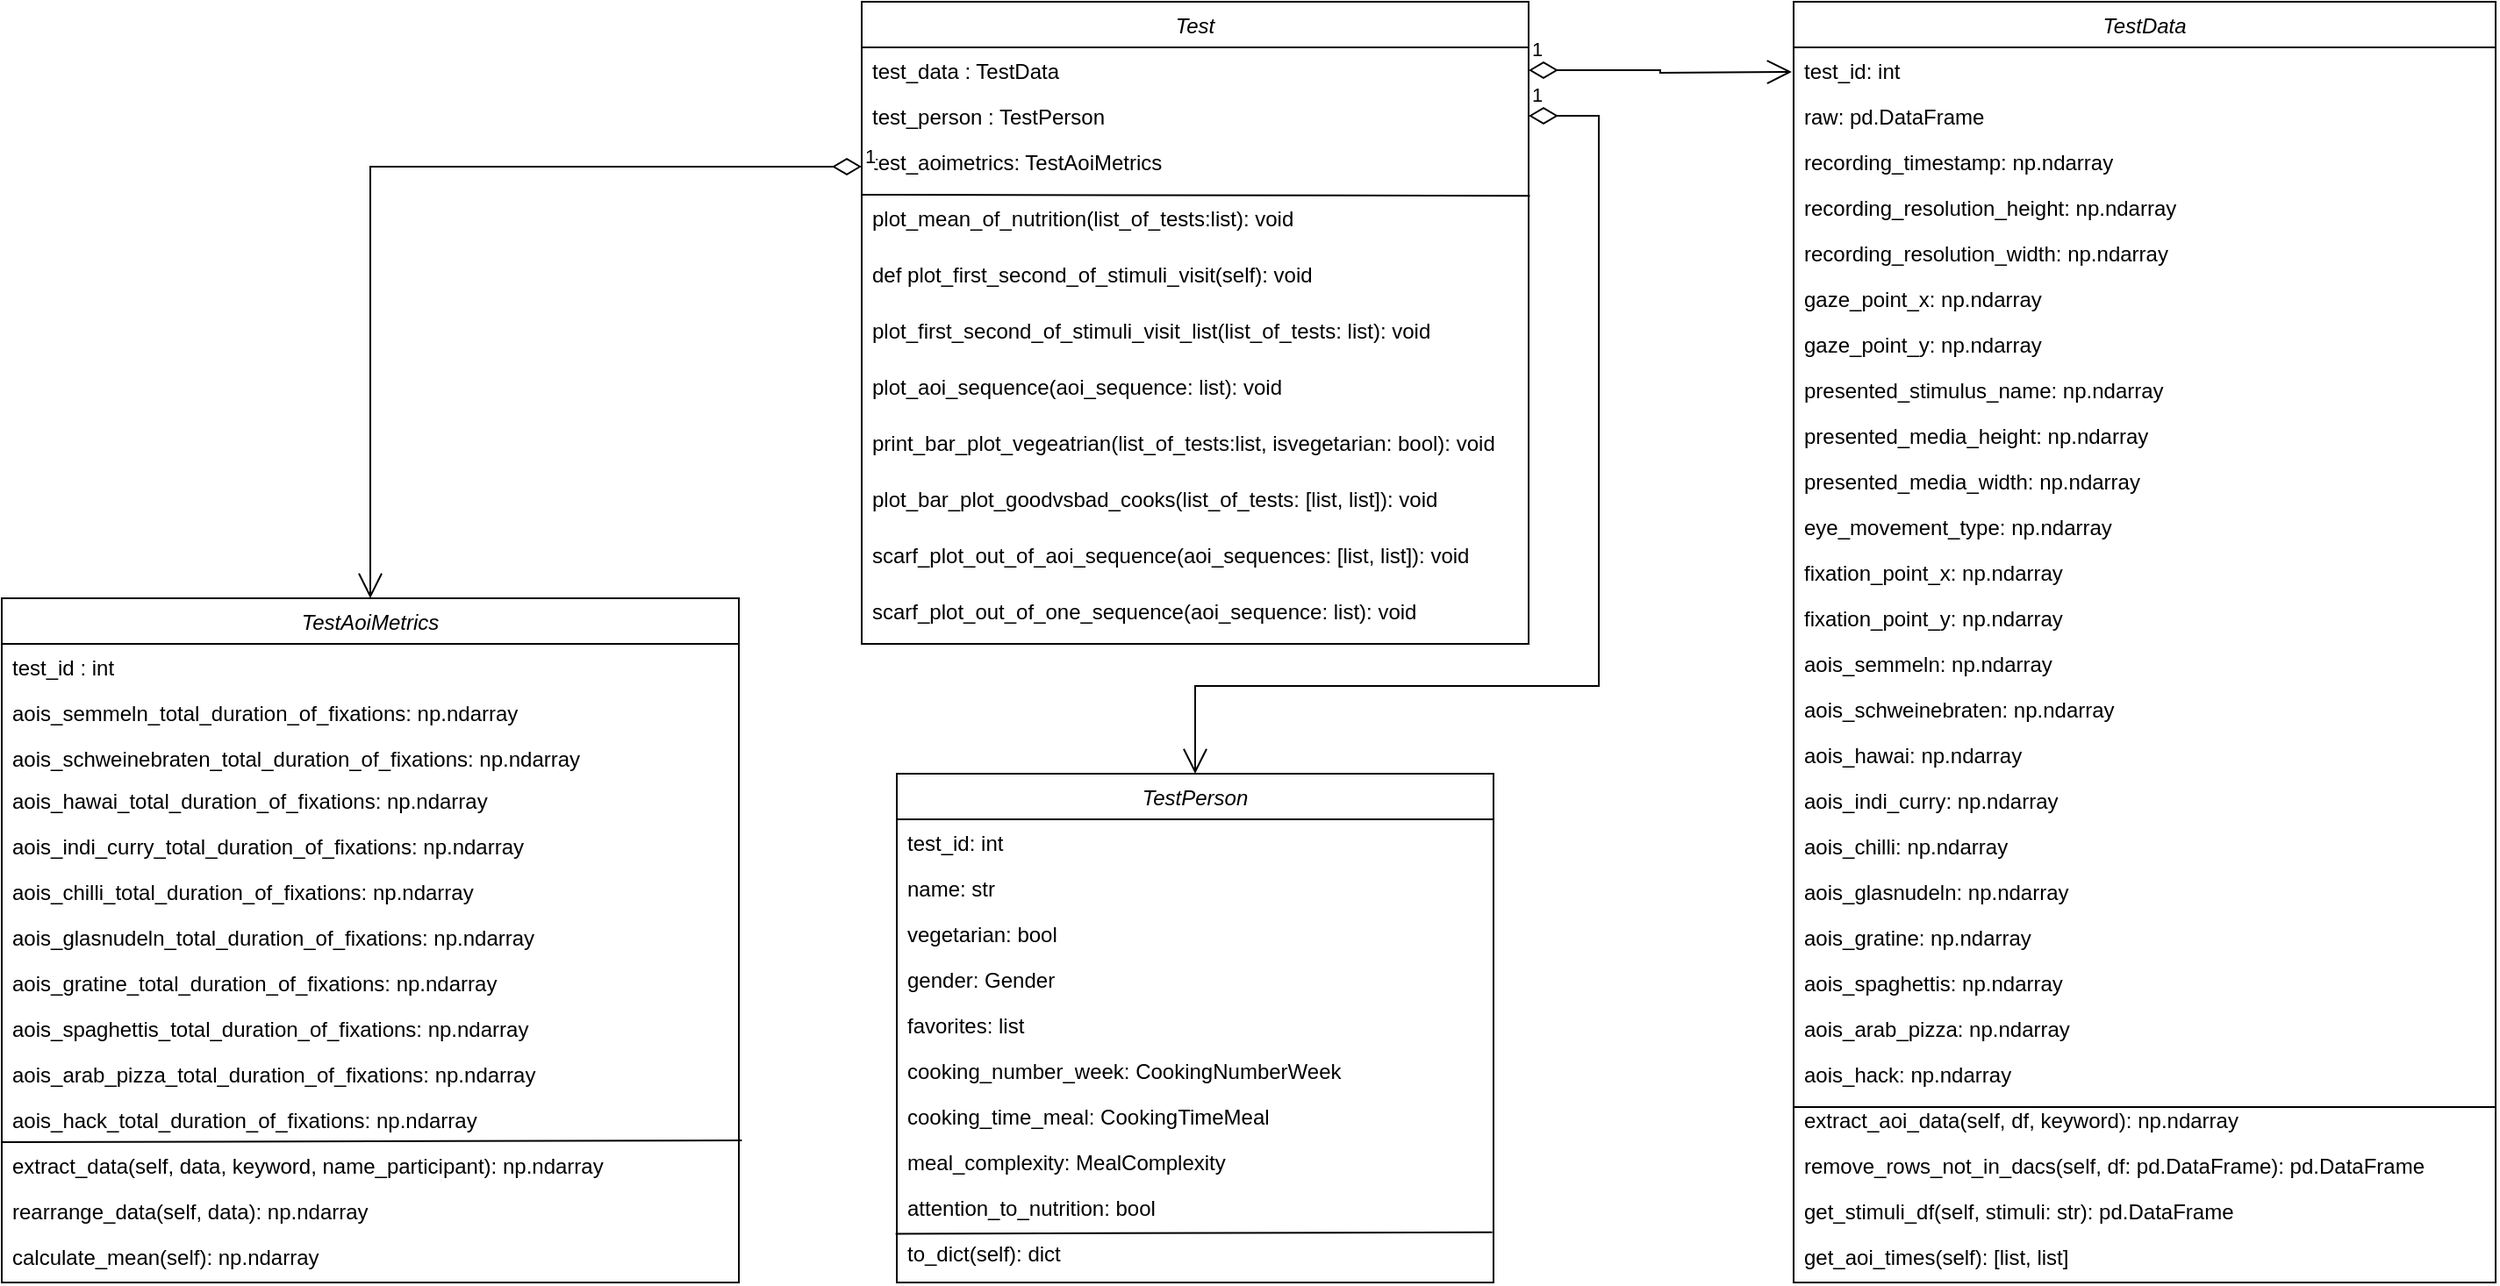 <mxfile version="22.1.2" type="device">
  <diagram id="C5RBs43oDa-KdzZeNtuy" name="Page-1">
    <mxGraphModel dx="1884" dy="1102" grid="1" gridSize="10" guides="1" tooltips="1" connect="1" arrows="1" fold="1" page="1" pageScale="1" pageWidth="827" pageHeight="1169" math="0" shadow="0">
      <root>
        <mxCell id="WIyWlLk6GJQsqaUBKTNV-0" />
        <mxCell id="WIyWlLk6GJQsqaUBKTNV-1" parent="WIyWlLk6GJQsqaUBKTNV-0" />
        <mxCell id="zkfFHV4jXpPFQw0GAbJ--0" value="TestPerson" style="swimlane;fontStyle=2;align=center;verticalAlign=top;childLayout=stackLayout;horizontal=1;startSize=26;horizontalStack=0;resizeParent=1;resizeLast=0;collapsible=1;marginBottom=0;rounded=0;shadow=0;strokeWidth=1;" parent="WIyWlLk6GJQsqaUBKTNV-1" vertex="1">
          <mxGeometry x="730" y="770" width="340" height="290" as="geometry">
            <mxRectangle x="230" y="140" width="160" height="26" as="alternateBounds" />
          </mxGeometry>
        </mxCell>
        <mxCell id="zkfFHV4jXpPFQw0GAbJ--1" value="test_id: int" style="text;align=left;verticalAlign=top;spacingLeft=4;spacingRight=4;overflow=hidden;rotatable=0;points=[[0,0.5],[1,0.5]];portConstraint=eastwest;" parent="zkfFHV4jXpPFQw0GAbJ--0" vertex="1">
          <mxGeometry y="26" width="340" height="26" as="geometry" />
        </mxCell>
        <mxCell id="ecGh7GYizTDg0ABcaIq8-1" value="name: str" style="text;align=left;verticalAlign=top;spacingLeft=4;spacingRight=4;overflow=hidden;rotatable=0;points=[[0,0.5],[1,0.5]];portConstraint=eastwest;" parent="zkfFHV4jXpPFQw0GAbJ--0" vertex="1">
          <mxGeometry y="52" width="340" height="26" as="geometry" />
        </mxCell>
        <mxCell id="ecGh7GYizTDg0ABcaIq8-2" value="vegetarian: bool" style="text;align=left;verticalAlign=top;spacingLeft=4;spacingRight=4;overflow=hidden;rotatable=0;points=[[0,0.5],[1,0.5]];portConstraint=eastwest;" parent="zkfFHV4jXpPFQw0GAbJ--0" vertex="1">
          <mxGeometry y="78" width="340" height="26" as="geometry" />
        </mxCell>
        <mxCell id="ecGh7GYizTDg0ABcaIq8-3" value="gender: Gender" style="text;align=left;verticalAlign=top;spacingLeft=4;spacingRight=4;overflow=hidden;rotatable=0;points=[[0,0.5],[1,0.5]];portConstraint=eastwest;" parent="zkfFHV4jXpPFQw0GAbJ--0" vertex="1">
          <mxGeometry y="104" width="340" height="26" as="geometry" />
        </mxCell>
        <mxCell id="ecGh7GYizTDg0ABcaIq8-4" value="favorites: list" style="text;align=left;verticalAlign=top;spacingLeft=4;spacingRight=4;overflow=hidden;rotatable=0;points=[[0,0.5],[1,0.5]];portConstraint=eastwest;" parent="zkfFHV4jXpPFQw0GAbJ--0" vertex="1">
          <mxGeometry y="130" width="340" height="26" as="geometry" />
        </mxCell>
        <mxCell id="ecGh7GYizTDg0ABcaIq8-5" value="cooking_number_week: CookingNumberWeek" style="text;align=left;verticalAlign=top;spacingLeft=4;spacingRight=4;overflow=hidden;rotatable=0;points=[[0,0.5],[1,0.5]];portConstraint=eastwest;" parent="zkfFHV4jXpPFQw0GAbJ--0" vertex="1">
          <mxGeometry y="156" width="340" height="26" as="geometry" />
        </mxCell>
        <mxCell id="ecGh7GYizTDg0ABcaIq8-6" value="cooking_time_meal: CookingTimeMeal" style="text;align=left;verticalAlign=top;spacingLeft=4;spacingRight=4;overflow=hidden;rotatable=0;points=[[0,0.5],[1,0.5]];portConstraint=eastwest;" parent="zkfFHV4jXpPFQw0GAbJ--0" vertex="1">
          <mxGeometry y="182" width="340" height="26" as="geometry" />
        </mxCell>
        <mxCell id="ecGh7GYizTDg0ABcaIq8-7" value="meal_complexity: MealComplexity" style="text;align=left;verticalAlign=top;spacingLeft=4;spacingRight=4;overflow=hidden;rotatable=0;points=[[0,0.5],[1,0.5]];portConstraint=eastwest;" parent="zkfFHV4jXpPFQw0GAbJ--0" vertex="1">
          <mxGeometry y="208" width="340" height="26" as="geometry" />
        </mxCell>
        <mxCell id="ecGh7GYizTDg0ABcaIq8-8" value="attention_to_nutrition: bool" style="text;align=left;verticalAlign=top;spacingLeft=4;spacingRight=4;overflow=hidden;rotatable=0;points=[[0,0.5],[1,0.5]];portConstraint=eastwest;" parent="zkfFHV4jXpPFQw0GAbJ--0" vertex="1">
          <mxGeometry y="234" width="340" height="26" as="geometry" />
        </mxCell>
        <mxCell id="YYbdCGQES2DhWUj80TAc-21" value="" style="endArrow=none;html=1;rounded=0;exitX=-0.002;exitY=1.085;exitDx=0;exitDy=0;exitPerimeter=0;entryX=0.998;entryY=1.054;entryDx=0;entryDy=0;entryPerimeter=0;" edge="1" parent="zkfFHV4jXpPFQw0GAbJ--0" source="ecGh7GYizTDg0ABcaIq8-8" target="ecGh7GYizTDg0ABcaIq8-8">
          <mxGeometry width="50" height="50" relative="1" as="geometry">
            <mxPoint x="430" y="280" as="sourcePoint" />
            <mxPoint x="480" y="230" as="targetPoint" />
          </mxGeometry>
        </mxCell>
        <mxCell id="YYbdCGQES2DhWUj80TAc-22" value="to_dict(self): dict" style="text;align=left;verticalAlign=top;spacingLeft=4;spacingRight=4;overflow=hidden;rotatable=0;points=[[0,0.5],[1,0.5]];portConstraint=eastwest;" vertex="1" parent="zkfFHV4jXpPFQw0GAbJ--0">
          <mxGeometry y="260" width="340" height="26" as="geometry" />
        </mxCell>
        <mxCell id="ecGh7GYizTDg0ABcaIq8-10" value="TestData" style="swimlane;fontStyle=2;align=center;verticalAlign=top;childLayout=stackLayout;horizontal=1;startSize=26;horizontalStack=0;resizeParent=1;resizeLast=0;collapsible=1;marginBottom=0;rounded=0;shadow=0;strokeWidth=1;" parent="WIyWlLk6GJQsqaUBKTNV-1" vertex="1">
          <mxGeometry x="1241" y="330" width="400" height="730" as="geometry">
            <mxRectangle x="230" y="140" width="160" height="26" as="alternateBounds" />
          </mxGeometry>
        </mxCell>
        <mxCell id="ecGh7GYizTDg0ABcaIq8-12" value="test_id: int" style="text;align=left;verticalAlign=top;spacingLeft=4;spacingRight=4;overflow=hidden;rotatable=0;points=[[0,0.5],[1,0.5]];portConstraint=eastwest;" parent="ecGh7GYizTDg0ABcaIq8-10" vertex="1">
          <mxGeometry y="26" width="400" height="26" as="geometry" />
        </mxCell>
        <mxCell id="ecGh7GYizTDg0ABcaIq8-11" value="raw: pd.DataFrame" style="text;align=left;verticalAlign=top;spacingLeft=4;spacingRight=4;overflow=hidden;rotatable=0;points=[[0,0.5],[1,0.5]];portConstraint=eastwest;" parent="ecGh7GYizTDg0ABcaIq8-10" vertex="1">
          <mxGeometry y="52" width="400" height="26" as="geometry" />
        </mxCell>
        <mxCell id="ecGh7GYizTDg0ABcaIq8-14" value="recording_timestamp: np.ndarray" style="text;align=left;verticalAlign=top;spacingLeft=4;spacingRight=4;overflow=hidden;rotatable=0;points=[[0,0.5],[1,0.5]];portConstraint=eastwest;" parent="ecGh7GYizTDg0ABcaIq8-10" vertex="1">
          <mxGeometry y="78" width="400" height="26" as="geometry" />
        </mxCell>
        <mxCell id="YYbdCGQES2DhWUj80TAc-36" value="recording_resolution_height: np.ndarray" style="text;align=left;verticalAlign=top;spacingLeft=4;spacingRight=4;overflow=hidden;rotatable=0;points=[[0,0.5],[1,0.5]];portConstraint=eastwest;" vertex="1" parent="ecGh7GYizTDg0ABcaIq8-10">
          <mxGeometry y="104" width="400" height="26" as="geometry" />
        </mxCell>
        <mxCell id="YYbdCGQES2DhWUj80TAc-37" value="recording_resolution_width: np.ndarray" style="text;align=left;verticalAlign=top;spacingLeft=4;spacingRight=4;overflow=hidden;rotatable=0;points=[[0,0.5],[1,0.5]];portConstraint=eastwest;" vertex="1" parent="ecGh7GYizTDg0ABcaIq8-10">
          <mxGeometry y="130" width="400" height="26" as="geometry" />
        </mxCell>
        <mxCell id="ecGh7GYizTDg0ABcaIq8-13" value="gaze_point_x: np.ndarray" style="text;align=left;verticalAlign=top;spacingLeft=4;spacingRight=4;overflow=hidden;rotatable=0;points=[[0,0.5],[1,0.5]];portConstraint=eastwest;" parent="ecGh7GYizTDg0ABcaIq8-10" vertex="1">
          <mxGeometry y="156" width="400" height="26" as="geometry" />
        </mxCell>
        <mxCell id="YYbdCGQES2DhWUj80TAc-38" value="gaze_point_y: np.ndarray" style="text;align=left;verticalAlign=top;spacingLeft=4;spacingRight=4;overflow=hidden;rotatable=0;points=[[0,0.5],[1,0.5]];portConstraint=eastwest;" vertex="1" parent="ecGh7GYizTDg0ABcaIq8-10">
          <mxGeometry y="182" width="400" height="26" as="geometry" />
        </mxCell>
        <mxCell id="YYbdCGQES2DhWUj80TAc-39" value="presented_stimulus_name: np.ndarray" style="text;align=left;verticalAlign=top;spacingLeft=4;spacingRight=4;overflow=hidden;rotatable=0;points=[[0,0.5],[1,0.5]];portConstraint=eastwest;" vertex="1" parent="ecGh7GYizTDg0ABcaIq8-10">
          <mxGeometry y="208" width="400" height="26" as="geometry" />
        </mxCell>
        <mxCell id="YYbdCGQES2DhWUj80TAc-40" value="presented_media_height: np.ndarray" style="text;align=left;verticalAlign=top;spacingLeft=4;spacingRight=4;overflow=hidden;rotatable=0;points=[[0,0.5],[1,0.5]];portConstraint=eastwest;" vertex="1" parent="ecGh7GYizTDg0ABcaIq8-10">
          <mxGeometry y="234" width="400" height="26" as="geometry" />
        </mxCell>
        <mxCell id="YYbdCGQES2DhWUj80TAc-41" value="presented_media_width: np.ndarray" style="text;align=left;verticalAlign=top;spacingLeft=4;spacingRight=4;overflow=hidden;rotatable=0;points=[[0,0.5],[1,0.5]];portConstraint=eastwest;" vertex="1" parent="ecGh7GYizTDg0ABcaIq8-10">
          <mxGeometry y="260" width="400" height="26" as="geometry" />
        </mxCell>
        <mxCell id="YYbdCGQES2DhWUj80TAc-42" value="eye_movement_type: np.ndarray" style="text;align=left;verticalAlign=top;spacingLeft=4;spacingRight=4;overflow=hidden;rotatable=0;points=[[0,0.5],[1,0.5]];portConstraint=eastwest;" vertex="1" parent="ecGh7GYizTDg0ABcaIq8-10">
          <mxGeometry y="286" width="400" height="26" as="geometry" />
        </mxCell>
        <mxCell id="YYbdCGQES2DhWUj80TAc-43" value="fixation_point_x: np.ndarray" style="text;align=left;verticalAlign=top;spacingLeft=4;spacingRight=4;overflow=hidden;rotatable=0;points=[[0,0.5],[1,0.5]];portConstraint=eastwest;" vertex="1" parent="ecGh7GYizTDg0ABcaIq8-10">
          <mxGeometry y="312" width="400" height="26" as="geometry" />
        </mxCell>
        <mxCell id="YYbdCGQES2DhWUj80TAc-44" value="fixation_point_y: np.ndarray" style="text;align=left;verticalAlign=top;spacingLeft=4;spacingRight=4;overflow=hidden;rotatable=0;points=[[0,0.5],[1,0.5]];portConstraint=eastwest;" vertex="1" parent="ecGh7GYizTDg0ABcaIq8-10">
          <mxGeometry y="338" width="400" height="26" as="geometry" />
        </mxCell>
        <mxCell id="YYbdCGQES2DhWUj80TAc-45" value="aois_semmeln: np.ndarray" style="text;align=left;verticalAlign=top;spacingLeft=4;spacingRight=4;overflow=hidden;rotatable=0;points=[[0,0.5],[1,0.5]];portConstraint=eastwest;" vertex="1" parent="ecGh7GYizTDg0ABcaIq8-10">
          <mxGeometry y="364" width="400" height="26" as="geometry" />
        </mxCell>
        <mxCell id="YYbdCGQES2DhWUj80TAc-47" value="aois_schweinebraten: np.ndarray" style="text;align=left;verticalAlign=top;spacingLeft=4;spacingRight=4;overflow=hidden;rotatable=0;points=[[0,0.5],[1,0.5]];portConstraint=eastwest;" vertex="1" parent="ecGh7GYizTDg0ABcaIq8-10">
          <mxGeometry y="390" width="400" height="26" as="geometry" />
        </mxCell>
        <mxCell id="YYbdCGQES2DhWUj80TAc-46" value="aois_hawai: np.ndarray" style="text;align=left;verticalAlign=top;spacingLeft=4;spacingRight=4;overflow=hidden;rotatable=0;points=[[0,0.5],[1,0.5]];portConstraint=eastwest;" vertex="1" parent="ecGh7GYizTDg0ABcaIq8-10">
          <mxGeometry y="416" width="400" height="26" as="geometry" />
        </mxCell>
        <mxCell id="YYbdCGQES2DhWUj80TAc-48" value="aois_indi_curry: np.ndarray" style="text;align=left;verticalAlign=top;spacingLeft=4;spacingRight=4;overflow=hidden;rotatable=0;points=[[0,0.5],[1,0.5]];portConstraint=eastwest;" vertex="1" parent="ecGh7GYizTDg0ABcaIq8-10">
          <mxGeometry y="442" width="400" height="26" as="geometry" />
        </mxCell>
        <mxCell id="YYbdCGQES2DhWUj80TAc-49" value="aois_chilli: np.ndarray" style="text;align=left;verticalAlign=top;spacingLeft=4;spacingRight=4;overflow=hidden;rotatable=0;points=[[0,0.5],[1,0.5]];portConstraint=eastwest;" vertex="1" parent="ecGh7GYizTDg0ABcaIq8-10">
          <mxGeometry y="468" width="400" height="26" as="geometry" />
        </mxCell>
        <mxCell id="YYbdCGQES2DhWUj80TAc-50" value="aois_glasnudeln: np.ndarray" style="text;align=left;verticalAlign=top;spacingLeft=4;spacingRight=4;overflow=hidden;rotatable=0;points=[[0,0.5],[1,0.5]];portConstraint=eastwest;" vertex="1" parent="ecGh7GYizTDg0ABcaIq8-10">
          <mxGeometry y="494" width="400" height="26" as="geometry" />
        </mxCell>
        <mxCell id="YYbdCGQES2DhWUj80TAc-51" value="aois_gratine: np.ndarray" style="text;align=left;verticalAlign=top;spacingLeft=4;spacingRight=4;overflow=hidden;rotatable=0;points=[[0,0.5],[1,0.5]];portConstraint=eastwest;" vertex="1" parent="ecGh7GYizTDg0ABcaIq8-10">
          <mxGeometry y="520" width="400" height="26" as="geometry" />
        </mxCell>
        <mxCell id="YYbdCGQES2DhWUj80TAc-52" value="aois_spaghettis: np.ndarray" style="text;align=left;verticalAlign=top;spacingLeft=4;spacingRight=4;overflow=hidden;rotatable=0;points=[[0,0.5],[1,0.5]];portConstraint=eastwest;" vertex="1" parent="ecGh7GYizTDg0ABcaIq8-10">
          <mxGeometry y="546" width="400" height="26" as="geometry" />
        </mxCell>
        <mxCell id="YYbdCGQES2DhWUj80TAc-55" value="" style="endArrow=none;html=1;rounded=0;" edge="1" parent="ecGh7GYizTDg0ABcaIq8-10">
          <mxGeometry width="50" height="50" relative="1" as="geometry">
            <mxPoint y="630" as="sourcePoint" />
            <mxPoint x="350" y="630" as="targetPoint" />
          </mxGeometry>
        </mxCell>
        <mxCell id="YYbdCGQES2DhWUj80TAc-60" value="" style="endArrow=none;html=1;rounded=0;entryX=1;entryY=0.231;entryDx=0;entryDy=0;entryPerimeter=0;" edge="1" parent="ecGh7GYizTDg0ABcaIq8-10" target="YYbdCGQES2DhWUj80TAc-56">
          <mxGeometry width="50" height="50" relative="1" as="geometry">
            <mxPoint y="630" as="sourcePoint" />
            <mxPoint x="50" y="580" as="targetPoint" />
          </mxGeometry>
        </mxCell>
        <mxCell id="YYbdCGQES2DhWUj80TAc-53" value="aois_arab_pizza: np.ndarray" style="text;align=left;verticalAlign=top;spacingLeft=4;spacingRight=4;overflow=hidden;rotatable=0;points=[[0,0.5],[1,0.5]];portConstraint=eastwest;" vertex="1" parent="ecGh7GYizTDg0ABcaIq8-10">
          <mxGeometry y="572" width="400" height="26" as="geometry" />
        </mxCell>
        <mxCell id="YYbdCGQES2DhWUj80TAc-54" value="aois_hack: np.ndarray" style="text;align=left;verticalAlign=top;spacingLeft=4;spacingRight=4;overflow=hidden;rotatable=0;points=[[0,0.5],[1,0.5]];portConstraint=eastwest;" vertex="1" parent="ecGh7GYizTDg0ABcaIq8-10">
          <mxGeometry y="598" width="400" height="26" as="geometry" />
        </mxCell>
        <mxCell id="YYbdCGQES2DhWUj80TAc-56" value="extract_aoi_data(self, df, keyword): np.ndarray" style="text;align=left;verticalAlign=top;spacingLeft=4;spacingRight=4;overflow=hidden;rotatable=0;points=[[0,0.5],[1,0.5]];portConstraint=eastwest;" vertex="1" parent="ecGh7GYizTDg0ABcaIq8-10">
          <mxGeometry y="624" width="400" height="26" as="geometry" />
        </mxCell>
        <mxCell id="YYbdCGQES2DhWUj80TAc-58" value="remove_rows_not_in_dacs(self, df: pd.DataFrame): pd.DataFrame" style="text;align=left;verticalAlign=top;spacingLeft=4;spacingRight=4;overflow=hidden;rotatable=0;points=[[0,0.5],[1,0.5]];portConstraint=eastwest;" vertex="1" parent="ecGh7GYizTDg0ABcaIq8-10">
          <mxGeometry y="650" width="400" height="26" as="geometry" />
        </mxCell>
        <mxCell id="YYbdCGQES2DhWUj80TAc-57" value="get_stimuli_df(self, stimuli: str): pd.DataFrame" style="text;align=left;verticalAlign=top;spacingLeft=4;spacingRight=4;overflow=hidden;rotatable=0;points=[[0,0.5],[1,0.5]];portConstraint=eastwest;" vertex="1" parent="ecGh7GYizTDg0ABcaIq8-10">
          <mxGeometry y="676" width="400" height="26" as="geometry" />
        </mxCell>
        <mxCell id="YYbdCGQES2DhWUj80TAc-59" value="get_aoi_times(self): [list, list]" style="text;align=left;verticalAlign=top;spacingLeft=4;spacingRight=4;overflow=hidden;rotatable=0;points=[[0,0.5],[1,0.5]];portConstraint=eastwest;" vertex="1" parent="ecGh7GYizTDg0ABcaIq8-10">
          <mxGeometry y="702" width="400" height="26" as="geometry" />
        </mxCell>
        <mxCell id="ecGh7GYizTDg0ABcaIq8-32" value="Test" style="swimlane;fontStyle=2;align=center;verticalAlign=top;childLayout=stackLayout;horizontal=1;startSize=26;horizontalStack=0;resizeParent=1;resizeLast=0;collapsible=1;marginBottom=0;rounded=0;shadow=0;strokeWidth=1;" parent="WIyWlLk6GJQsqaUBKTNV-1" vertex="1">
          <mxGeometry x="710" y="330" width="380" height="366" as="geometry">
            <mxRectangle x="230" y="140" width="160" height="26" as="alternateBounds" />
          </mxGeometry>
        </mxCell>
        <mxCell id="YYbdCGQES2DhWUj80TAc-26" value="" style="endArrow=none;html=1;rounded=0;entryX=1.002;entryY=1.019;entryDx=0;entryDy=0;entryPerimeter=0;" edge="1" parent="ecGh7GYizTDg0ABcaIq8-32" target="ecGh7GYizTDg0ABcaIq8-34">
          <mxGeometry width="50" height="50" relative="1" as="geometry">
            <mxPoint y="110" as="sourcePoint" />
            <mxPoint x="50" y="60" as="targetPoint" />
          </mxGeometry>
        </mxCell>
        <mxCell id="ecGh7GYizTDg0ABcaIq8-38" value="test_data : TestData" style="text;align=left;verticalAlign=top;spacingLeft=4;spacingRight=4;overflow=hidden;rotatable=0;points=[[0,0.5],[1,0.5]];portConstraint=eastwest;" parent="ecGh7GYizTDg0ABcaIq8-32" vertex="1">
          <mxGeometry y="26" width="380" height="26" as="geometry" />
        </mxCell>
        <mxCell id="YYbdCGQES2DhWUj80TAc-64" value="1" style="endArrow=open;html=1;endSize=12;startArrow=diamondThin;startSize=14;startFill=0;edgeStyle=orthogonalEdgeStyle;align=left;verticalAlign=bottom;rounded=0;exitX=1;exitY=0.5;exitDx=0;exitDy=0;" edge="1" parent="ecGh7GYizTDg0ABcaIq8-32" source="ecGh7GYizTDg0ABcaIq8-38">
          <mxGeometry x="-1" y="3" relative="1" as="geometry">
            <mxPoint x="370" y="40" as="sourcePoint" />
            <mxPoint x="530" y="40" as="targetPoint" />
          </mxGeometry>
        </mxCell>
        <mxCell id="ecGh7GYizTDg0ABcaIq8-33" value="test_person : TestPerson" style="text;align=left;verticalAlign=top;spacingLeft=4;spacingRight=4;overflow=hidden;rotatable=0;points=[[0,0.5],[1,0.5]];portConstraint=eastwest;" parent="ecGh7GYizTDg0ABcaIq8-32" vertex="1">
          <mxGeometry y="52" width="380" height="26" as="geometry" />
        </mxCell>
        <mxCell id="ecGh7GYizTDg0ABcaIq8-34" value="test_aoimetrics: TestAoiMetrics" style="text;align=left;verticalAlign=top;spacingLeft=4;spacingRight=4;overflow=hidden;rotatable=0;points=[[0,0.5],[1,0.5]];portConstraint=eastwest;" parent="ecGh7GYizTDg0ABcaIq8-32" vertex="1">
          <mxGeometry y="78" width="380" height="32" as="geometry" />
        </mxCell>
        <mxCell id="YYbdCGQES2DhWUj80TAc-27" value="plot_mean_of_nutrition(list_of_tests:list): void" style="text;align=left;verticalAlign=top;spacingLeft=4;spacingRight=4;overflow=hidden;rotatable=0;points=[[0,0.5],[1,0.5]];portConstraint=eastwest;" vertex="1" parent="ecGh7GYizTDg0ABcaIq8-32">
          <mxGeometry y="110" width="380" height="32" as="geometry" />
        </mxCell>
        <mxCell id="YYbdCGQES2DhWUj80TAc-28" value="def plot_first_second_of_stimuli_visit(self): void" style="text;align=left;verticalAlign=top;spacingLeft=4;spacingRight=4;overflow=hidden;rotatable=0;points=[[0,0.5],[1,0.5]];portConstraint=eastwest;" vertex="1" parent="ecGh7GYizTDg0ABcaIq8-32">
          <mxGeometry y="142" width="380" height="32" as="geometry" />
        </mxCell>
        <mxCell id="YYbdCGQES2DhWUj80TAc-30" value="plot_first_second_of_stimuli_visit_list(list_of_tests: list): void" style="text;align=left;verticalAlign=top;spacingLeft=4;spacingRight=4;overflow=hidden;rotatable=0;points=[[0,0.5],[1,0.5]];portConstraint=eastwest;" vertex="1" parent="ecGh7GYizTDg0ABcaIq8-32">
          <mxGeometry y="174" width="380" height="32" as="geometry" />
        </mxCell>
        <mxCell id="YYbdCGQES2DhWUj80TAc-31" value="plot_aoi_sequence(aoi_sequence: list): void" style="text;align=left;verticalAlign=top;spacingLeft=4;spacingRight=4;overflow=hidden;rotatable=0;points=[[0,0.5],[1,0.5]];portConstraint=eastwest;" vertex="1" parent="ecGh7GYizTDg0ABcaIq8-32">
          <mxGeometry y="206" width="380" height="32" as="geometry" />
        </mxCell>
        <mxCell id="YYbdCGQES2DhWUj80TAc-32" value="print_bar_plot_vegeatrian(list_of_tests:list, isvegetarian: bool): void" style="text;align=left;verticalAlign=top;spacingLeft=4;spacingRight=4;overflow=hidden;rotatable=0;points=[[0,0.5],[1,0.5]];portConstraint=eastwest;" vertex="1" parent="ecGh7GYizTDg0ABcaIq8-32">
          <mxGeometry y="238" width="380" height="32" as="geometry" />
        </mxCell>
        <mxCell id="YYbdCGQES2DhWUj80TAc-33" value="plot_bar_plot_goodvsbad_cooks(list_of_tests: [list, list]): void" style="text;align=left;verticalAlign=top;spacingLeft=4;spacingRight=4;overflow=hidden;rotatable=0;points=[[0,0.5],[1,0.5]];portConstraint=eastwest;" vertex="1" parent="ecGh7GYizTDg0ABcaIq8-32">
          <mxGeometry y="270" width="380" height="32" as="geometry" />
        </mxCell>
        <mxCell id="YYbdCGQES2DhWUj80TAc-34" value="scarf_plot_out_of_aoi_sequence(aoi_sequences: [list, list]): void" style="text;align=left;verticalAlign=top;spacingLeft=4;spacingRight=4;overflow=hidden;rotatable=0;points=[[0,0.5],[1,0.5]];portConstraint=eastwest;" vertex="1" parent="ecGh7GYizTDg0ABcaIq8-32">
          <mxGeometry y="302" width="380" height="32" as="geometry" />
        </mxCell>
        <mxCell id="YYbdCGQES2DhWUj80TAc-35" value="scarf_plot_out_of_one_sequence(aoi_sequence: list): void" style="text;align=left;verticalAlign=top;spacingLeft=4;spacingRight=4;overflow=hidden;rotatable=0;points=[[0,0.5],[1,0.5]];portConstraint=eastwest;" vertex="1" parent="ecGh7GYizTDg0ABcaIq8-32">
          <mxGeometry y="334" width="380" height="32" as="geometry" />
        </mxCell>
        <mxCell id="bAw0xtQT5031AHZbyJXj-0" value="TestAoiMetrics" style="swimlane;fontStyle=2;align=center;verticalAlign=top;childLayout=stackLayout;horizontal=1;startSize=26;horizontalStack=0;resizeParent=1;resizeLast=0;collapsible=1;marginBottom=0;rounded=0;shadow=0;strokeWidth=1;" parent="WIyWlLk6GJQsqaUBKTNV-1" vertex="1">
          <mxGeometry x="220" y="670" width="420" height="390" as="geometry">
            <mxRectangle x="230" y="140" width="160" height="26" as="alternateBounds" />
          </mxGeometry>
        </mxCell>
        <mxCell id="bAw0xtQT5031AHZbyJXj-1" value="test_id : int" style="text;align=left;verticalAlign=top;spacingLeft=4;spacingRight=4;overflow=hidden;rotatable=0;points=[[0,0.5],[1,0.5]];portConstraint=eastwest;" parent="bAw0xtQT5031AHZbyJXj-0" vertex="1">
          <mxGeometry y="26" width="420" height="26" as="geometry" />
        </mxCell>
        <mxCell id="bAw0xtQT5031AHZbyJXj-2" value="aois_semmeln_total_duration_of_fixations: np.ndarray" style="text;align=left;verticalAlign=top;spacingLeft=4;spacingRight=4;overflow=hidden;rotatable=0;points=[[0,0.5],[1,0.5]];portConstraint=eastwest;" parent="bAw0xtQT5031AHZbyJXj-0" vertex="1">
          <mxGeometry y="52" width="420" height="26" as="geometry" />
        </mxCell>
        <mxCell id="bAw0xtQT5031AHZbyJXj-3" value="aois_schweinebraten_total_duration_of_fixations: np.ndarray" style="text;align=left;verticalAlign=top;spacingLeft=4;spacingRight=4;overflow=hidden;rotatable=0;points=[[0,0.5],[1,0.5]];portConstraint=eastwest;" parent="bAw0xtQT5031AHZbyJXj-0" vertex="1">
          <mxGeometry y="78" width="420" height="24" as="geometry" />
        </mxCell>
        <mxCell id="bAw0xtQT5031AHZbyJXj-4" value="aois_hawai_total_duration_of_fixations: np.ndarray" style="text;align=left;verticalAlign=top;spacingLeft=4;spacingRight=4;overflow=hidden;rotatable=0;points=[[0,0.5],[1,0.5]];portConstraint=eastwest;" parent="bAw0xtQT5031AHZbyJXj-0" vertex="1">
          <mxGeometry y="102" width="420" height="26" as="geometry" />
        </mxCell>
        <mxCell id="YYbdCGQES2DhWUj80TAc-0" value="aois_indi_curry_total_duration_of_fixations: np.ndarray" style="text;align=left;verticalAlign=top;spacingLeft=4;spacingRight=4;overflow=hidden;rotatable=0;points=[[0,0.5],[1,0.5]];portConstraint=eastwest;" vertex="1" parent="bAw0xtQT5031AHZbyJXj-0">
          <mxGeometry y="128" width="420" height="26" as="geometry" />
        </mxCell>
        <mxCell id="YYbdCGQES2DhWUj80TAc-6" value="aois_chilli_total_duration_of_fixations: np.ndarray" style="text;align=left;verticalAlign=top;spacingLeft=4;spacingRight=4;overflow=hidden;rotatable=0;points=[[0,0.5],[1,0.5]];portConstraint=eastwest;" vertex="1" parent="bAw0xtQT5031AHZbyJXj-0">
          <mxGeometry y="154" width="420" height="26" as="geometry" />
        </mxCell>
        <mxCell id="YYbdCGQES2DhWUj80TAc-7" value="aois_glasnudeln_total_duration_of_fixations: np.ndarray" style="text;align=left;verticalAlign=top;spacingLeft=4;spacingRight=4;overflow=hidden;rotatable=0;points=[[0,0.5],[1,0.5]];portConstraint=eastwest;" vertex="1" parent="bAw0xtQT5031AHZbyJXj-0">
          <mxGeometry y="180" width="420" height="26" as="geometry" />
        </mxCell>
        <mxCell id="YYbdCGQES2DhWUj80TAc-8" value="aois_gratine_total_duration_of_fixations: np.ndarray" style="text;align=left;verticalAlign=top;spacingLeft=4;spacingRight=4;overflow=hidden;rotatable=0;points=[[0,0.5],[1,0.5]];portConstraint=eastwest;" vertex="1" parent="bAw0xtQT5031AHZbyJXj-0">
          <mxGeometry y="206" width="420" height="26" as="geometry" />
        </mxCell>
        <mxCell id="YYbdCGQES2DhWUj80TAc-9" value="aois_spaghettis_total_duration_of_fixations: np.ndarray" style="text;align=left;verticalAlign=top;spacingLeft=4;spacingRight=4;overflow=hidden;rotatable=0;points=[[0,0.5],[1,0.5]];portConstraint=eastwest;" vertex="1" parent="bAw0xtQT5031AHZbyJXj-0">
          <mxGeometry y="232" width="420" height="26" as="geometry" />
        </mxCell>
        <mxCell id="YYbdCGQES2DhWUj80TAc-15" value="" style="endArrow=none;html=1;rounded=0;entryX=1.004;entryY=0.962;entryDx=0;entryDy=0;entryPerimeter=0;" edge="1" parent="bAw0xtQT5031AHZbyJXj-0" target="YYbdCGQES2DhWUj80TAc-11">
          <mxGeometry width="50" height="50" relative="1" as="geometry">
            <mxPoint y="310" as="sourcePoint" />
            <mxPoint x="50" y="260" as="targetPoint" />
          </mxGeometry>
        </mxCell>
        <mxCell id="YYbdCGQES2DhWUj80TAc-10" value="aois_arab_pizza_total_duration_of_fixations: np.ndarray" style="text;align=left;verticalAlign=top;spacingLeft=4;spacingRight=4;overflow=hidden;rotatable=0;points=[[0,0.5],[1,0.5]];portConstraint=eastwest;" vertex="1" parent="bAw0xtQT5031AHZbyJXj-0">
          <mxGeometry y="258" width="420" height="26" as="geometry" />
        </mxCell>
        <mxCell id="YYbdCGQES2DhWUj80TAc-11" value="aois_hack_total_duration_of_fixations: np.ndarray" style="text;align=left;verticalAlign=top;spacingLeft=4;spacingRight=4;overflow=hidden;rotatable=0;points=[[0,0.5],[1,0.5]];portConstraint=eastwest;" vertex="1" parent="bAw0xtQT5031AHZbyJXj-0">
          <mxGeometry y="284" width="420" height="26" as="geometry" />
        </mxCell>
        <mxCell id="YYbdCGQES2DhWUj80TAc-17" value="extract_data(self, data, keyword, name_participant): np.ndarray" style="text;align=left;verticalAlign=top;spacingLeft=4;spacingRight=4;overflow=hidden;rotatable=0;points=[[0,0.5],[1,0.5]];portConstraint=eastwest;" vertex="1" parent="bAw0xtQT5031AHZbyJXj-0">
          <mxGeometry y="310" width="420" height="26" as="geometry" />
        </mxCell>
        <mxCell id="YYbdCGQES2DhWUj80TAc-18" value="rearrange_data(self, data): np.ndarray" style="text;align=left;verticalAlign=top;spacingLeft=4;spacingRight=4;overflow=hidden;rotatable=0;points=[[0,0.5],[1,0.5]];portConstraint=eastwest;" vertex="1" parent="bAw0xtQT5031AHZbyJXj-0">
          <mxGeometry y="336" width="420" height="26" as="geometry" />
        </mxCell>
        <mxCell id="YYbdCGQES2DhWUj80TAc-19" value="calculate_mean(self): np.ndarray" style="text;align=left;verticalAlign=top;spacingLeft=4;spacingRight=4;overflow=hidden;rotatable=0;points=[[0,0.5],[1,0.5]];portConstraint=eastwest;" vertex="1" parent="bAw0xtQT5031AHZbyJXj-0">
          <mxGeometry y="362" width="420" height="26" as="geometry" />
        </mxCell>
        <mxCell id="YYbdCGQES2DhWUj80TAc-62" value="1" style="endArrow=open;html=1;endSize=12;startArrow=diamondThin;startSize=14;startFill=0;edgeStyle=orthogonalEdgeStyle;align=left;verticalAlign=bottom;rounded=0;entryX=0.5;entryY=0;entryDx=0;entryDy=0;exitX=0;exitY=0.5;exitDx=0;exitDy=0;" edge="1" parent="WIyWlLk6GJQsqaUBKTNV-1" source="ecGh7GYizTDg0ABcaIq8-34" target="bAw0xtQT5031AHZbyJXj-0">
          <mxGeometry x="-1" y="3" relative="1" as="geometry">
            <mxPoint x="260" y="550" as="sourcePoint" />
            <mxPoint x="420" y="550" as="targetPoint" />
            <Array as="points">
              <mxPoint x="430" y="424" />
            </Array>
          </mxGeometry>
        </mxCell>
        <mxCell id="YYbdCGQES2DhWUj80TAc-63" value="1" style="endArrow=open;html=1;endSize=12;startArrow=diamondThin;startSize=14;startFill=0;edgeStyle=orthogonalEdgeStyle;align=left;verticalAlign=bottom;rounded=0;entryX=0.5;entryY=0;entryDx=0;entryDy=0;exitX=1;exitY=0.5;exitDx=0;exitDy=0;" edge="1" parent="WIyWlLk6GJQsqaUBKTNV-1" source="ecGh7GYizTDg0ABcaIq8-33" target="zkfFHV4jXpPFQw0GAbJ--0">
          <mxGeometry x="-1" y="3" relative="1" as="geometry">
            <mxPoint x="1130" y="400" as="sourcePoint" />
            <mxPoint x="980" y="730" as="targetPoint" />
            <Array as="points">
              <mxPoint x="1130" y="395" />
              <mxPoint x="1130" y="720" />
              <mxPoint x="900" y="720" />
            </Array>
          </mxGeometry>
        </mxCell>
      </root>
    </mxGraphModel>
  </diagram>
</mxfile>
